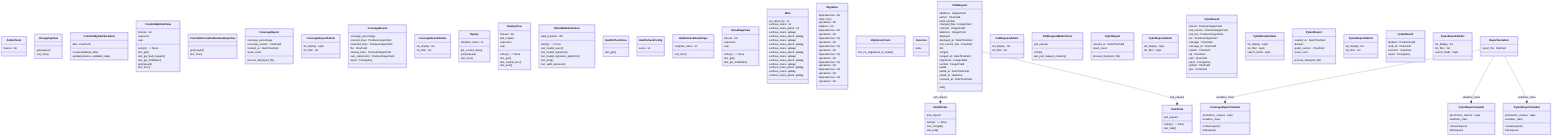 classDiagram
  class AdminTests {
    fixtures : list
  }
  class ChangelogView {
    get(request)
    test_func()
  }
  class CommitsByDateSerializer {
    date : DateField
    create(validated_data)
    update(instance, validated_data)
  }
  class CommitsByDateView {
    fixtures : list
    superuser
    user
    setUp() -> None
    test_get()
    test_get_bad_request()
    test_get_forbidden()
  }
  class CommitsByDateView {
    get(request)
    test_func()
  }
  class CommitsFormattedForHeatmapView {
    get(request)
    test_func()
  }
  class CoverageReport {
    coverage_percentage
    coverage_version : CharField
    created_at : DateTimeField
    result_count
    process_file(report_file)
  }
  class CoverageReportAdmin {
    list_display : tuple
    list_filter : list
  }
  class CoverageReportViewSet {
    permission_classes : tuple
    serializer_class
    create(request)
    list(request)
  }
  class CoverageResult {
    coverage_percentage
    covered_lines : PositiveIntegerField
    excluded_lines : PositiveIntegerField
    file : CharField
    missing_lines : PositiveIntegerField
    num_statements : PositiveIntegerField
    report : ForeignKey
  }
  class CoverageResultAdmin {
    list_display : list
    list_filter : list
  }
  class Deploy {
    template_name : str
    get_context_data()
    post(request)
    test_func()
  }
  class DeployView {
    fixtures : list
    pull_request
    superuser
    user
    setUp() -> None
    test_get()
    test_invalid_user()
    test_post()
  }
  class GithubWebhookView {
    valid_payload : dict
    setUp() -> None
    test_invalid_event()
    test_invalid_signature()
    test_invalid_signature_algorithm()
    test_ping()
    test_valid_signature()
  }
  class HealthCheckView {
    test_get()
  }
  class HealthcheckConfig {
    name : str
  }
  class HealthcheckHomePage {
    template_name : str
    test_func()
  }
  class HomePageView {
    fixtures : list
    superuser
    user
    setUp() -> None
    test_get()
    test_get_forbidden()
  }
  class Meta {
    get_latest_by : str
    verbose_name : str
    verbose_name_plural : str
  }
  class Meta {
    verbose_name : __proxy__
    verbose_name_plural : __proxy__
  }
  class Meta {
    verbose_name : __proxy__
    verbose_name_plural : __proxy__
  }
  class Meta {
    verbose_name : __proxy__
    verbose_name_plural : __proxy__
  }
  class Meta {
    verbose_name : __proxy__
    verbose_name_plural : __proxy__
  }
  class Meta {
    verbose_name : __proxy__
    verbose_name_plural : __proxy__
  }
  class Meta {
    verbose_name : __proxy__
    verbose_name_plural : __proxy__
  }
  class Migration {
    dependencies : list
    initial : bool
    operations : list
    replaces : list
  }
  class Migration {
    dependencies : list
    operations : list
  }
  class Migration {
    dependencies : list
    operations : list
  }
  class Migration {
    dependencies : list
    operations : list
  }
  class Migration {
    dependencies : list
    operations : list
  }
  class Migration {
    dependencies : list
    operations : list
  }
  class Migration {
    dependencies : list
    operations : list
  }
  class Migration {
    dependencies : list
    operations : list
  }
  class MigrationsTests {
    test_no_migrations_to_make()
  }
  class ModelTests {
    pull_request
    setUp() -> None
    test_merged()
    test_pull()
  }
  class Outcome {
    name
  }
  class PullRequest {
    additions : IntegerField
    author : CharField
    build_number
    changed_files : IntegerField
    commits : IntegerField
    deletions : IntegerField
    deployed
    deployed_at : DateTimeField
    last_commit_sha : CharField
    link
    merged
    merged_at : DateTimeField
    migrations : IntegerField
    number : IntegerField
    pulled
    pulled_at : DateTimeField
    pulled_at : datetime
    received_at : DateTimeField
    pull()
  }
  class PullRequestAdmin {
    list_display : list
    list_filter : list
  }
  class PullRequestModelTests {
    pull_request
    setUp()
    test_pull_request_creation()
  }
  class PylintReport {
    created_at : DateTimeField
    result_count
    process_file(report_file)
  }
  class PylintReportAdmin {
    list_display : tuple
    list_filter : tuple
  }
  class PylintReportViewSet {
    permission_classes : tuple
    serializer_class
    create(request)
    list(request)
  }
  class PylintResult {
    column : PositiveIntegerField
    end_column : PositiveIntegerField
    end_line : PositiveIntegerField
    line : PositiveIntegerField
    message : CharField
    message_id : CharField
    module : CharField
    obj : CharField
    path : CharField
    report : ForeignKey
    symbol : CharField
    type : CharField
  }
  class PylintResultAdmin {
    list_display : tuple
    list_filter : tuple
    search_fields : tuple
  }
  class PytestReport {
    created_at : DateTimeField
    duration
    pytest_version : CharField
    result_count
    process_file(report_file)
  }
  class PytestReportAdmin {
    list_display : list
    list_filter : list
  }
  class PytestReportViewSet {
    permission_classes : tuple
    serializer_class
    create(request)
    list(request)
  }
  class PytestResult {
    duration : DurationField
    node_id : CharField
    outcome : CharField
    report : ForeignKey
  }
  class PytestResultAdmin {
    list_display : list
    list_filter : list
    search_fields : tuple
  }
  class ReportSerializer {
    report_file : FileField
  }
  class TaskTests {
    pull_request
    setUp() -> None
    test_task()
  }
  PullRequest --* ModelTests : pull_request
  PullRequest --* TaskTests : pull_request
  ReportSerializer --* CoverageReportViewSet : serializer_class
  ReportSerializer --* PylintReportViewSet : serializer_class
  ReportSerializer --* PytestReportViewSet : serializer_class